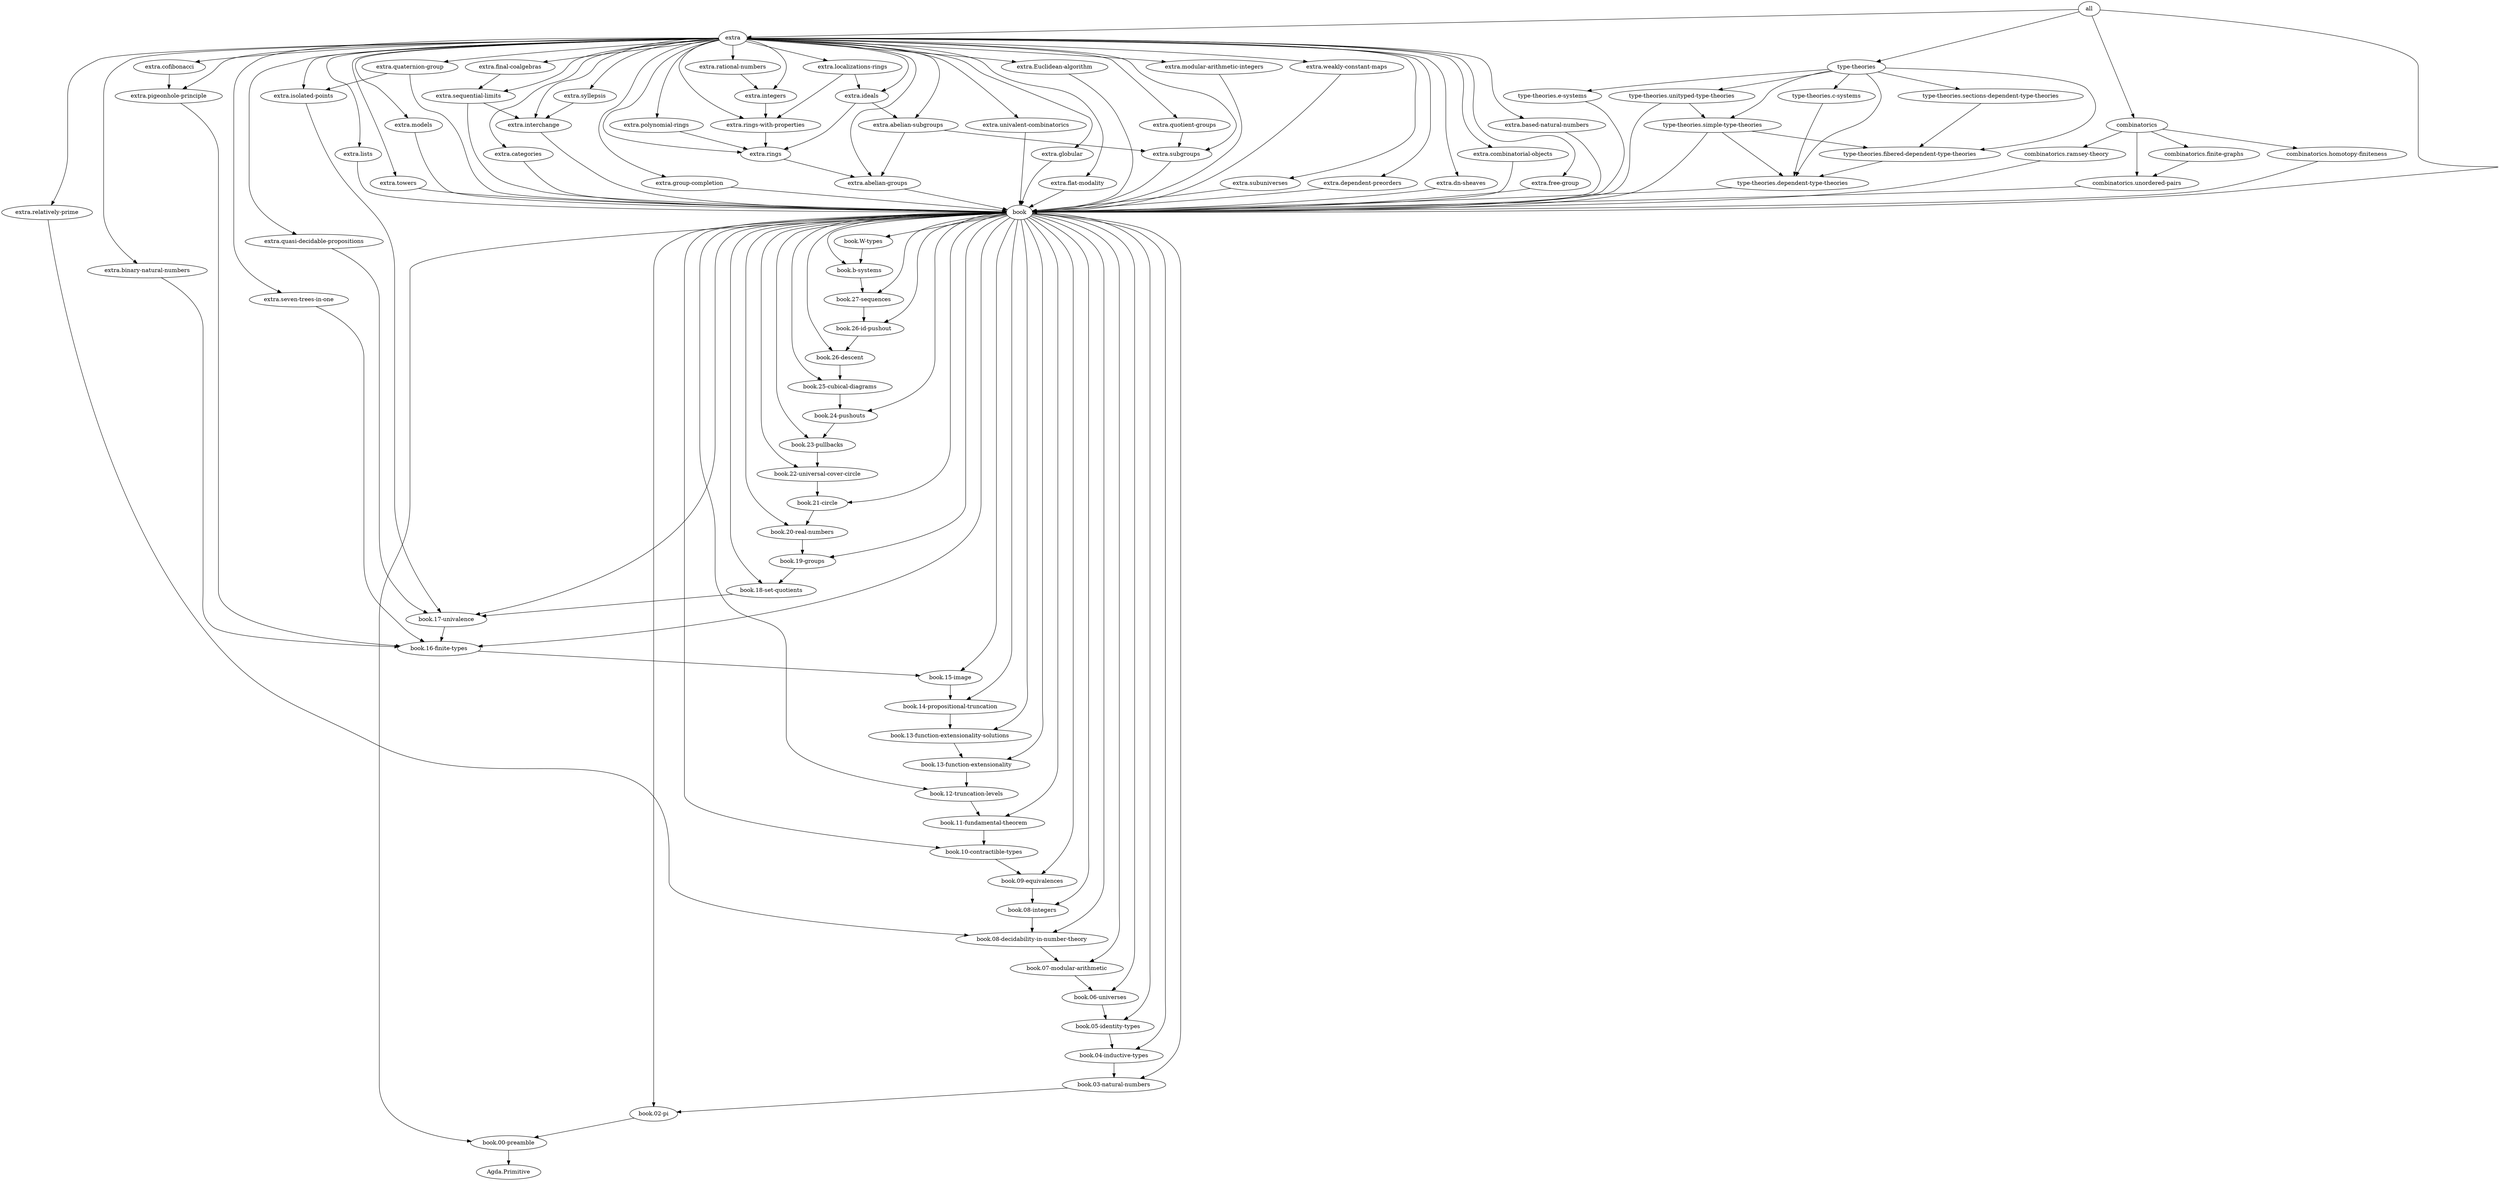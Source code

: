 digraph dependencies {
   m44[label="extra.subuniverses"];
   m2[label="book.24-pushouts"];
   m45[label="extra.pigeonhole-principle"];
   m1[label="book"];
   m21[label="book.07-modular-arithmetic"];
   m46[label="extra.dependent-preorders"];
   m17[label="book.10-contractible-types"];
   m47[label="extra.integers"];
   m49[label="extra.rings"];
   m18[label="book.09-equivalences"];
   m35[label="type-theories"];
   m51[label="extra.dn-sheaves"];
   m9[label="book.17-univalence"];
   m48[label="extra.rings-with-properties"];
   m4[label="book.22-universal-cover-circle"];
   m36[label="type-theories.simple-type-theories"];
   m16[label="book.11-fundamental-theorem"];
   m11[label="book.15-image"];
   m52[label="extra.combinatorial-objects"];
   m10[label="book.16-finite-types"];
   m26[label="book.02-pi"];
   m15[label="book.12-truncation-levels"];
   m53[label="extra.free-group"];
   m0[label="all"];
   m54[label="extra.based-natural-numbers"];
   m50[label="extra.abelian-groups"];
   m8[label="book.18-set-quotients"];
   m55[label="extra.relatively-prime"];
   m20[label="book.08-decidability-in-number-theory"];
   m56[label="extra.final-coalgebras"];
   m37[label="type-theories.fibered-dependent-type-theories"];
   m19[label="book.08-integers"];
   m59[label="extra.cofibonacci"];
   m60[label="extra.lists"];
   m85[label="combinatorics.ramsey-theory"];
   m29[label="book.b-systems"];
   m61[label="extra.subgroups"];
   m22[label="book.06-universes"];
   m62[label="extra.towers"];
   m39[label="type-theories.unityped-type-theories"];
   m63[label="extra.models"];
   m64[label="extra.categories"];
   m65[label="extra.syllepsis"];
   m66[label="extra.group-completion"];
   m67[label="extra.quaternion-group"];
   m5[label="book.21-circle"];
   m69[label="extra.rational-numbers"];
   m32[label="book.26-descent"];
   m86[label="combinatorics.unordered-pairs"];
   m27[label="book.00-preamble"];
   m70[label="extra.quasi-decidable-propositions"];
   m40[label="type-theories.c-systems"];
   m87[label="combinatorics.finite-graphs"];
   m71[label="extra.univalent-combinatorics"];
   m12[label="book.14-propositional-truncation"];
   m28[label="Agda.Primitive"];
   m72[label="extra.binary-natural-numbers"];
   m7[label="book.19-groups"];
   m73[label="extra.globular"];
   m68[label="extra.isolated-points"];
   m74[label="extra.polynomial-rings"];
   m14[label="book.13-function-extensionality"];
   m75[label="extra.localizations-rings"];
   m58[label="extra.interchange"];
   m78[label="extra.flat-modality"];
   m79[label="extra.Euclidean-algorithm"];
   m3[label="book.23-pullbacks"];
   m43[label="extra"];
   m88[label="combinatorics.homotopy-finiteness"];
   m41[label="type-theories.e-systems"];
   m6[label="book.20-real-numbers"];
   m80[label="extra.quotient-groups"];
   m76[label="extra.ideals"];
   m30[label="book.27-sequences"];
   m33[label="book.25-cubical-diagrams"];
   m81[label="extra.modular-arithmetic-integers"];
   m24[label="book.04-inductive-types"];
   m25[label="book.03-natural-numbers"];
   m77[label="extra.abelian-subgroups"];
   m82[label="extra.seven-trees-in-one"];
   m31[label="book.26-id-pushout"];
   m34[label="book.W-types"];
   m23[label="book.05-identity-types"];
   m13[label="book.13-function-extensionality-solutions"];
   m84[label="combinatorics"];
   m38[label="type-theories.dependent-type-theories"];
   m42[label="type-theories.sections-dependent-type-theories"];
   m83[label="extra.weakly-constant-maps"];
   m57[label="extra.sequential-limits"];
   m0 -> m1;
   m0 -> m35;
   m0 -> m43;
   m0 -> m84;
   m1 -> m10;
   m1 -> m11;
   m1 -> m12;
   m1 -> m13;
   m1 -> m14;
   m1 -> m15;
   m1 -> m16;
   m1 -> m17;
   m1 -> m18;
   m1 -> m19;
   m1 -> m2;
   m1 -> m20;
   m1 -> m21;
   m1 -> m22;
   m1 -> m23;
   m1 -> m24;
   m1 -> m25;
   m1 -> m26;
   m1 -> m27;
   m1 -> m29;
   m1 -> m3;
   m1 -> m30;
   m1 -> m31;
   m1 -> m32;
   m1 -> m33;
   m1 -> m34;
   m1 -> m4;
   m1 -> m5;
   m1 -> m6;
   m1 -> m7;
   m1 -> m8;
   m1 -> m9;
   m10 -> m11;
   m11 -> m12;
   m12 -> m13;
   m13 -> m14;
   m14 -> m15;
   m15 -> m16;
   m16 -> m17;
   m17 -> m18;
   m18 -> m19;
   m19 -> m20;
   m2 -> m3;
   m20 -> m21;
   m21 -> m22;
   m22 -> m23;
   m23 -> m24;
   m24 -> m25;
   m25 -> m26;
   m26 -> m27;
   m27 -> m28;
   m29 -> m30;
   m3 -> m4;
   m30 -> m31;
   m31 -> m32;
   m32 -> m33;
   m33 -> m2;
   m34 -> m29;
   m35 -> m36;
   m35 -> m37;
   m35 -> m38;
   m35 -> m39;
   m35 -> m40;
   m35 -> m41;
   m35 -> m42;
   m36 -> m1;
   m36 -> m37;
   m36 -> m38;
   m37 -> m38;
   m38 -> m1;
   m39 -> m1;
   m39 -> m36;
   m4 -> m5;
   m40 -> m38;
   m41 -> m1;
   m42 -> m37;
   m43 -> m44;
   m43 -> m45;
   m43 -> m46;
   m43 -> m47;
   m43 -> m48;
   m43 -> m49;
   m43 -> m50;
   m43 -> m51;
   m43 -> m52;
   m43 -> m53;
   m43 -> m54;
   m43 -> m55;
   m43 -> m56;
   m43 -> m57;
   m43 -> m58;
   m43 -> m59;
   m43 -> m60;
   m43 -> m61;
   m43 -> m62;
   m43 -> m63;
   m43 -> m64;
   m43 -> m65;
   m43 -> m66;
   m43 -> m67;
   m43 -> m68;
   m43 -> m69;
   m43 -> m70;
   m43 -> m71;
   m43 -> m72;
   m43 -> m73;
   m43 -> m74;
   m43 -> m75;
   m43 -> m76;
   m43 -> m77;
   m43 -> m78;
   m43 -> m79;
   m43 -> m80;
   m43 -> m81;
   m43 -> m82;
   m43 -> m83;
   m44 -> m1;
   m45 -> m10;
   m46 -> m1;
   m47 -> m48;
   m48 -> m49;
   m49 -> m50;
   m5 -> m6;
   m50 -> m1;
   m51 -> m1;
   m52 -> m1;
   m53 -> m1;
   m54 -> m1;
   m55 -> m20;
   m56 -> m57;
   m57 -> m1;
   m57 -> m58;
   m58 -> m1;
   m59 -> m45;
   m6 -> m7;
   m60 -> m1;
   m61 -> m1;
   m62 -> m1;
   m63 -> m1;
   m64 -> m1;
   m65 -> m58;
   m66 -> m1;
   m67 -> m1;
   m67 -> m68;
   m68 -> m9;
   m69 -> m47;
   m7 -> m8;
   m70 -> m9;
   m71 -> m1;
   m72 -> m10;
   m73 -> m1;
   m74 -> m49;
   m75 -> m48;
   m75 -> m76;
   m76 -> m49;
   m76 -> m77;
   m77 -> m50;
   m77 -> m61;
   m78 -> m1;
   m79 -> m1;
   m8 -> m9;
   m80 -> m61;
   m81 -> m1;
   m82 -> m10;
   m83 -> m1;
   m84 -> m85;
   m84 -> m86;
   m84 -> m87;
   m84 -> m88;
   m85 -> m1;
   m86 -> m1;
   m87 -> m86;
   m88 -> m1;
   m9 -> m10;
}
